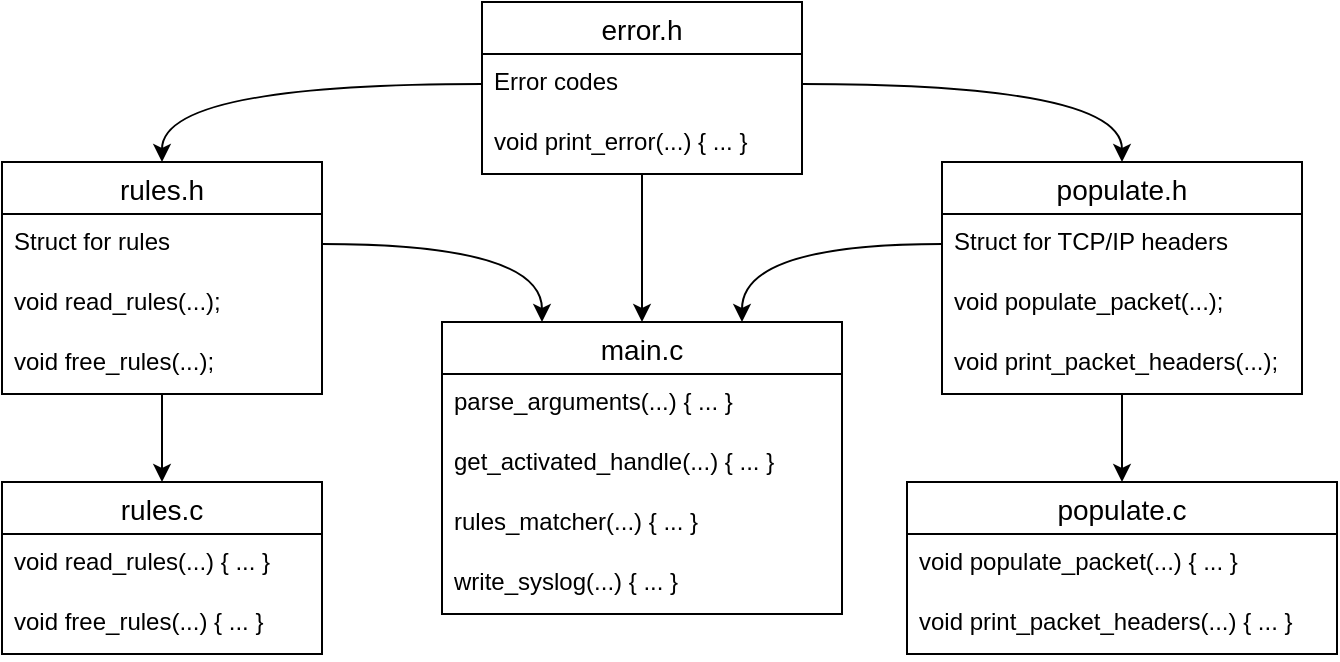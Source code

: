 <mxfile version="14.1.2" type="device"><diagram id="C5RBs43oDa-KdzZeNtuy" name="Page-1"><mxGraphModel dx="1422" dy="794" grid="1" gridSize="10" guides="1" tooltips="1" connect="1" arrows="1" fold="1" page="1" pageScale="1" pageWidth="827" pageHeight="1169" math="0" shadow="0"><root><mxCell id="WIyWlLk6GJQsqaUBKTNV-0"/><mxCell id="WIyWlLk6GJQsqaUBKTNV-1" parent="WIyWlLk6GJQsqaUBKTNV-0"/><mxCell id="tCr-gLguGnUSwM1ZzWlw-1" value="rules.c" style="swimlane;fontStyle=0;childLayout=stackLayout;horizontal=1;startSize=26;horizontalStack=0;resizeParent=1;resizeParentMax=0;resizeLast=0;collapsible=1;marginBottom=0;align=center;fontSize=14;" parent="WIyWlLk6GJQsqaUBKTNV-1" vertex="1"><mxGeometry x="80" y="360" width="160" height="86" as="geometry"/></mxCell><mxCell id="tCr-gLguGnUSwM1ZzWlw-2" value="void read_rules(...) { ... }" style="text;strokeColor=none;fillColor=none;spacingLeft=4;spacingRight=4;overflow=hidden;rotatable=0;points=[[0,0.5],[1,0.5]];portConstraint=eastwest;fontSize=12;" parent="tCr-gLguGnUSwM1ZzWlw-1" vertex="1"><mxGeometry y="26" width="160" height="30" as="geometry"/></mxCell><mxCell id="tCr-gLguGnUSwM1ZzWlw-3" value="void free_rules(...) { ... }" style="text;strokeColor=none;fillColor=none;spacingLeft=4;spacingRight=4;overflow=hidden;rotatable=0;points=[[0,0.5],[1,0.5]];portConstraint=eastwest;fontSize=12;" parent="tCr-gLguGnUSwM1ZzWlw-1" vertex="1"><mxGeometry y="56" width="160" height="30" as="geometry"/></mxCell><mxCell id="tCr-gLguGnUSwM1ZzWlw-5" value="main.c" style="swimlane;fontStyle=0;childLayout=stackLayout;horizontal=1;startSize=26;horizontalStack=0;resizeParent=1;resizeParentMax=0;resizeLast=0;collapsible=1;marginBottom=0;align=center;fontSize=14;" parent="WIyWlLk6GJQsqaUBKTNV-1" vertex="1"><mxGeometry x="300" y="280" width="200" height="146" as="geometry"/></mxCell><mxCell id="tCr-gLguGnUSwM1ZzWlw-6" value="parse_arguments(...) { ... }" style="text;strokeColor=none;fillColor=none;spacingLeft=4;spacingRight=4;overflow=hidden;rotatable=0;points=[[0,0.5],[1,0.5]];portConstraint=eastwest;fontSize=12;" parent="tCr-gLguGnUSwM1ZzWlw-5" vertex="1"><mxGeometry y="26" width="200" height="30" as="geometry"/></mxCell><mxCell id="tCr-gLguGnUSwM1ZzWlw-7" value="get_activated_handle(...) { ... }" style="text;strokeColor=none;fillColor=none;spacingLeft=4;spacingRight=4;overflow=hidden;rotatable=0;points=[[0,0.5],[1,0.5]];portConstraint=eastwest;fontSize=12;" parent="tCr-gLguGnUSwM1ZzWlw-5" vertex="1"><mxGeometry y="56" width="200" height="30" as="geometry"/></mxCell><mxCell id="tCr-gLguGnUSwM1ZzWlw-8" value="rules_matcher(...) { ... }" style="text;strokeColor=none;fillColor=none;spacingLeft=4;spacingRight=4;overflow=hidden;rotatable=0;points=[[0,0.5],[1,0.5]];portConstraint=eastwest;fontSize=12;" parent="tCr-gLguGnUSwM1ZzWlw-5" vertex="1"><mxGeometry y="86" width="200" height="30" as="geometry"/></mxCell><mxCell id="tCr-gLguGnUSwM1ZzWlw-41" value="write_syslog(...) { ... }" style="text;strokeColor=none;fillColor=none;spacingLeft=4;spacingRight=4;overflow=hidden;rotatable=0;points=[[0,0.5],[1,0.5]];portConstraint=eastwest;fontSize=12;" parent="tCr-gLguGnUSwM1ZzWlw-5" vertex="1"><mxGeometry y="116" width="200" height="30" as="geometry"/></mxCell><mxCell id="tCr-gLguGnUSwM1ZzWlw-9" value="populate.c" style="swimlane;fontStyle=0;childLayout=stackLayout;horizontal=1;startSize=26;horizontalStack=0;resizeParent=1;resizeParentMax=0;resizeLast=0;collapsible=1;marginBottom=0;align=center;fontSize=14;" parent="WIyWlLk6GJQsqaUBKTNV-1" vertex="1"><mxGeometry x="532.5" y="360" width="215" height="86" as="geometry"/></mxCell><mxCell id="tCr-gLguGnUSwM1ZzWlw-10" value="void populate_packet(...) { ... }" style="text;strokeColor=none;fillColor=none;spacingLeft=4;spacingRight=4;overflow=hidden;rotatable=0;points=[[0,0.5],[1,0.5]];portConstraint=eastwest;fontSize=12;" parent="tCr-gLguGnUSwM1ZzWlw-9" vertex="1"><mxGeometry y="26" width="215" height="30" as="geometry"/></mxCell><mxCell id="tCr-gLguGnUSwM1ZzWlw-11" value="void print_packet_headers(...) { ... }" style="text;strokeColor=none;fillColor=none;spacingLeft=4;spacingRight=4;overflow=hidden;rotatable=0;points=[[0,0.5],[1,0.5]];portConstraint=eastwest;fontSize=12;" parent="tCr-gLguGnUSwM1ZzWlw-9" vertex="1"><mxGeometry y="56" width="215" height="30" as="geometry"/></mxCell><mxCell id="tCr-gLguGnUSwM1ZzWlw-30" style="edgeStyle=orthogonalEdgeStyle;curved=1;rounded=0;orthogonalLoop=1;jettySize=auto;html=1;entryX=0.5;entryY=0;entryDx=0;entryDy=0;" parent="WIyWlLk6GJQsqaUBKTNV-1" source="tCr-gLguGnUSwM1ZzWlw-13" target="tCr-gLguGnUSwM1ZzWlw-1" edge="1"><mxGeometry relative="1" as="geometry"/></mxCell><mxCell id="tCr-gLguGnUSwM1ZzWlw-37" style="edgeStyle=orthogonalEdgeStyle;curved=1;rounded=0;orthogonalLoop=1;jettySize=auto;html=1;entryX=0.25;entryY=0;entryDx=0;entryDy=0;exitX=1;exitY=0.5;exitDx=0;exitDy=0;" parent="WIyWlLk6GJQsqaUBKTNV-1" source="tCr-gLguGnUSwM1ZzWlw-14" target="tCr-gLguGnUSwM1ZzWlw-5" edge="1"><mxGeometry relative="1" as="geometry"/></mxCell><mxCell id="tCr-gLguGnUSwM1ZzWlw-13" value="rules.h" style="swimlane;fontStyle=0;childLayout=stackLayout;horizontal=1;startSize=26;horizontalStack=0;resizeParent=1;resizeParentMax=0;resizeLast=0;collapsible=1;marginBottom=0;align=center;fontSize=14;" parent="WIyWlLk6GJQsqaUBKTNV-1" vertex="1"><mxGeometry x="80" y="200" width="160" height="116" as="geometry"/></mxCell><mxCell id="tCr-gLguGnUSwM1ZzWlw-14" value="Struct for rules" style="text;strokeColor=none;fillColor=none;spacingLeft=4;spacingRight=4;overflow=hidden;rotatable=0;points=[[0,0.5],[1,0.5]];portConstraint=eastwest;fontSize=12;" parent="tCr-gLguGnUSwM1ZzWlw-13" vertex="1"><mxGeometry y="26" width="160" height="30" as="geometry"/></mxCell><mxCell id="tCr-gLguGnUSwM1ZzWlw-15" value="void read_rules(...);" style="text;strokeColor=none;fillColor=none;spacingLeft=4;spacingRight=4;overflow=hidden;rotatable=0;points=[[0,0.5],[1,0.5]];portConstraint=eastwest;fontSize=12;" parent="tCr-gLguGnUSwM1ZzWlw-13" vertex="1"><mxGeometry y="56" width="160" height="30" as="geometry"/></mxCell><mxCell id="OBLsb8_HbGzx0Q7ZJbNe-0" value="void free_rules(...);" style="text;strokeColor=none;fillColor=none;spacingLeft=4;spacingRight=4;overflow=hidden;rotatable=0;points=[[0,0.5],[1,0.5]];portConstraint=eastwest;fontSize=12;" parent="tCr-gLguGnUSwM1ZzWlw-13" vertex="1"><mxGeometry y="86" width="160" height="30" as="geometry"/></mxCell><mxCell id="tCr-gLguGnUSwM1ZzWlw-33" style="edgeStyle=orthogonalEdgeStyle;curved=1;rounded=0;orthogonalLoop=1;jettySize=auto;html=1;entryX=0.5;entryY=0;entryDx=0;entryDy=0;" parent="WIyWlLk6GJQsqaUBKTNV-1" source="tCr-gLguGnUSwM1ZzWlw-17" target="tCr-gLguGnUSwM1ZzWlw-9" edge="1"><mxGeometry relative="1" as="geometry"/></mxCell><mxCell id="tCr-gLguGnUSwM1ZzWlw-17" value="populate.h" style="swimlane;fontStyle=0;childLayout=stackLayout;horizontal=1;startSize=26;horizontalStack=0;resizeParent=1;resizeParentMax=0;resizeLast=0;collapsible=1;marginBottom=0;align=center;fontSize=14;" parent="WIyWlLk6GJQsqaUBKTNV-1" vertex="1"><mxGeometry x="550" y="200" width="180" height="116" as="geometry"/></mxCell><mxCell id="tCr-gLguGnUSwM1ZzWlw-18" value="Struct for TCP/IP headers" style="text;strokeColor=none;fillColor=none;spacingLeft=4;spacingRight=4;overflow=hidden;rotatable=0;points=[[0,0.5],[1,0.5]];portConstraint=eastwest;fontSize=12;" parent="tCr-gLguGnUSwM1ZzWlw-17" vertex="1"><mxGeometry y="26" width="180" height="30" as="geometry"/></mxCell><mxCell id="tCr-gLguGnUSwM1ZzWlw-19" value="void populate_packet(...);" style="text;strokeColor=none;fillColor=none;spacingLeft=4;spacingRight=4;overflow=hidden;rotatable=0;points=[[0,0.5],[1,0.5]];portConstraint=eastwest;fontSize=12;" parent="tCr-gLguGnUSwM1ZzWlw-17" vertex="1"><mxGeometry y="56" width="180" height="30" as="geometry"/></mxCell><mxCell id="OBLsb8_HbGzx0Q7ZJbNe-1" value="void print_packet_headers(...);" style="text;strokeColor=none;fillColor=none;spacingLeft=4;spacingRight=4;overflow=hidden;rotatable=0;points=[[0,0.5],[1,0.5]];portConstraint=eastwest;fontSize=12;" parent="tCr-gLguGnUSwM1ZzWlw-17" vertex="1"><mxGeometry y="86" width="180" height="30" as="geometry"/></mxCell><mxCell id="tCr-gLguGnUSwM1ZzWlw-29" style="edgeStyle=orthogonalEdgeStyle;curved=1;rounded=0;orthogonalLoop=1;jettySize=auto;html=1;entryX=0.5;entryY=0;entryDx=0;entryDy=0;" parent="WIyWlLk6GJQsqaUBKTNV-1" source="tCr-gLguGnUSwM1ZzWlw-21" target="tCr-gLguGnUSwM1ZzWlw-5" edge="1"><mxGeometry relative="1" as="geometry"/></mxCell><mxCell id="tCr-gLguGnUSwM1ZzWlw-21" value="error.h" style="swimlane;fontStyle=0;childLayout=stackLayout;horizontal=1;startSize=26;horizontalStack=0;resizeParent=1;resizeParentMax=0;resizeLast=0;collapsible=1;marginBottom=0;align=center;fontSize=14;" parent="WIyWlLk6GJQsqaUBKTNV-1" vertex="1"><mxGeometry x="320" y="120" width="160" height="86" as="geometry"/></mxCell><mxCell id="tCr-gLguGnUSwM1ZzWlw-22" value="Error codes" style="text;strokeColor=none;fillColor=none;spacingLeft=4;spacingRight=4;overflow=hidden;rotatable=0;points=[[0,0.5],[1,0.5]];portConstraint=eastwest;fontSize=12;" parent="tCr-gLguGnUSwM1ZzWlw-21" vertex="1"><mxGeometry y="26" width="160" height="30" as="geometry"/></mxCell><mxCell id="JNRRJXwUhKlaJzOAaqj--0" value="void print_error(...) { ... }" style="text;strokeColor=none;fillColor=none;spacingLeft=4;spacingRight=4;overflow=hidden;rotatable=0;points=[[0,0.5],[1,0.5]];portConstraint=eastwest;fontSize=12;" vertex="1" parent="tCr-gLguGnUSwM1ZzWlw-21"><mxGeometry y="56" width="160" height="30" as="geometry"/></mxCell><mxCell id="tCr-gLguGnUSwM1ZzWlw-35" style="edgeStyle=orthogonalEdgeStyle;curved=1;rounded=0;orthogonalLoop=1;jettySize=auto;html=1;entryX=0.5;entryY=0;entryDx=0;entryDy=0;" parent="WIyWlLk6GJQsqaUBKTNV-1" source="tCr-gLguGnUSwM1ZzWlw-22" target="tCr-gLguGnUSwM1ZzWlw-13" edge="1"><mxGeometry relative="1" as="geometry"/></mxCell><mxCell id="tCr-gLguGnUSwM1ZzWlw-36" style="edgeStyle=orthogonalEdgeStyle;curved=1;rounded=0;orthogonalLoop=1;jettySize=auto;html=1;entryX=0.5;entryY=0;entryDx=0;entryDy=0;" parent="WIyWlLk6GJQsqaUBKTNV-1" source="tCr-gLguGnUSwM1ZzWlw-22" target="tCr-gLguGnUSwM1ZzWlw-17" edge="1"><mxGeometry relative="1" as="geometry"/></mxCell><mxCell id="tCr-gLguGnUSwM1ZzWlw-38" style="edgeStyle=orthogonalEdgeStyle;curved=1;rounded=0;orthogonalLoop=1;jettySize=auto;html=1;entryX=0.75;entryY=0;entryDx=0;entryDy=0;exitX=0;exitY=0.5;exitDx=0;exitDy=0;" parent="WIyWlLk6GJQsqaUBKTNV-1" source="tCr-gLguGnUSwM1ZzWlw-18" target="tCr-gLguGnUSwM1ZzWlw-5" edge="1"><mxGeometry relative="1" as="geometry"/></mxCell></root></mxGraphModel></diagram></mxfile>